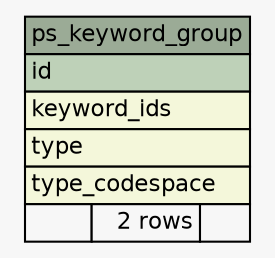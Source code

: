 // dot 2.26.3 on Linux 3.2.0-65-generic
// SchemaSpy rev 590
digraph "ps_keyword_group" {
  graph [
    rankdir="RL"
    bgcolor="#f7f7f7"
    nodesep="0.18"
    ranksep="0.46"
    fontname="Helvetica"
    fontsize="11"
  ];
  node [
    fontname="Helvetica"
    fontsize="11"
    shape="plaintext"
  ];
  edge [
    arrowsize="0.8"
  ];
  "ps_keyword_group" [
    label=<
    <TABLE BORDER="0" CELLBORDER="1" CELLSPACING="0" BGCOLOR="#ffffff">
      <TR><TD COLSPAN="3" BGCOLOR="#9bab96" ALIGN="CENTER">ps_keyword_group</TD></TR>
      <TR><TD PORT="id" COLSPAN="3" BGCOLOR="#bed1b8" ALIGN="LEFT">id</TD></TR>
      <TR><TD PORT="keyword_ids" COLSPAN="3" BGCOLOR="#f4f7da" ALIGN="LEFT">keyword_ids</TD></TR>
      <TR><TD PORT="type" COLSPAN="3" BGCOLOR="#f4f7da" ALIGN="LEFT">type</TD></TR>
      <TR><TD PORT="type_codespace" COLSPAN="3" BGCOLOR="#f4f7da" ALIGN="LEFT">type_codespace</TD></TR>
      <TR><TD ALIGN="LEFT" BGCOLOR="#f7f7f7">  </TD><TD ALIGN="RIGHT" BGCOLOR="#f7f7f7">2 rows</TD><TD ALIGN="RIGHT" BGCOLOR="#f7f7f7">  </TD></TR>
    </TABLE>>
    URL="tables/ps_keyword_group.html"
    tooltip="ps_keyword_group"
  ];
}

